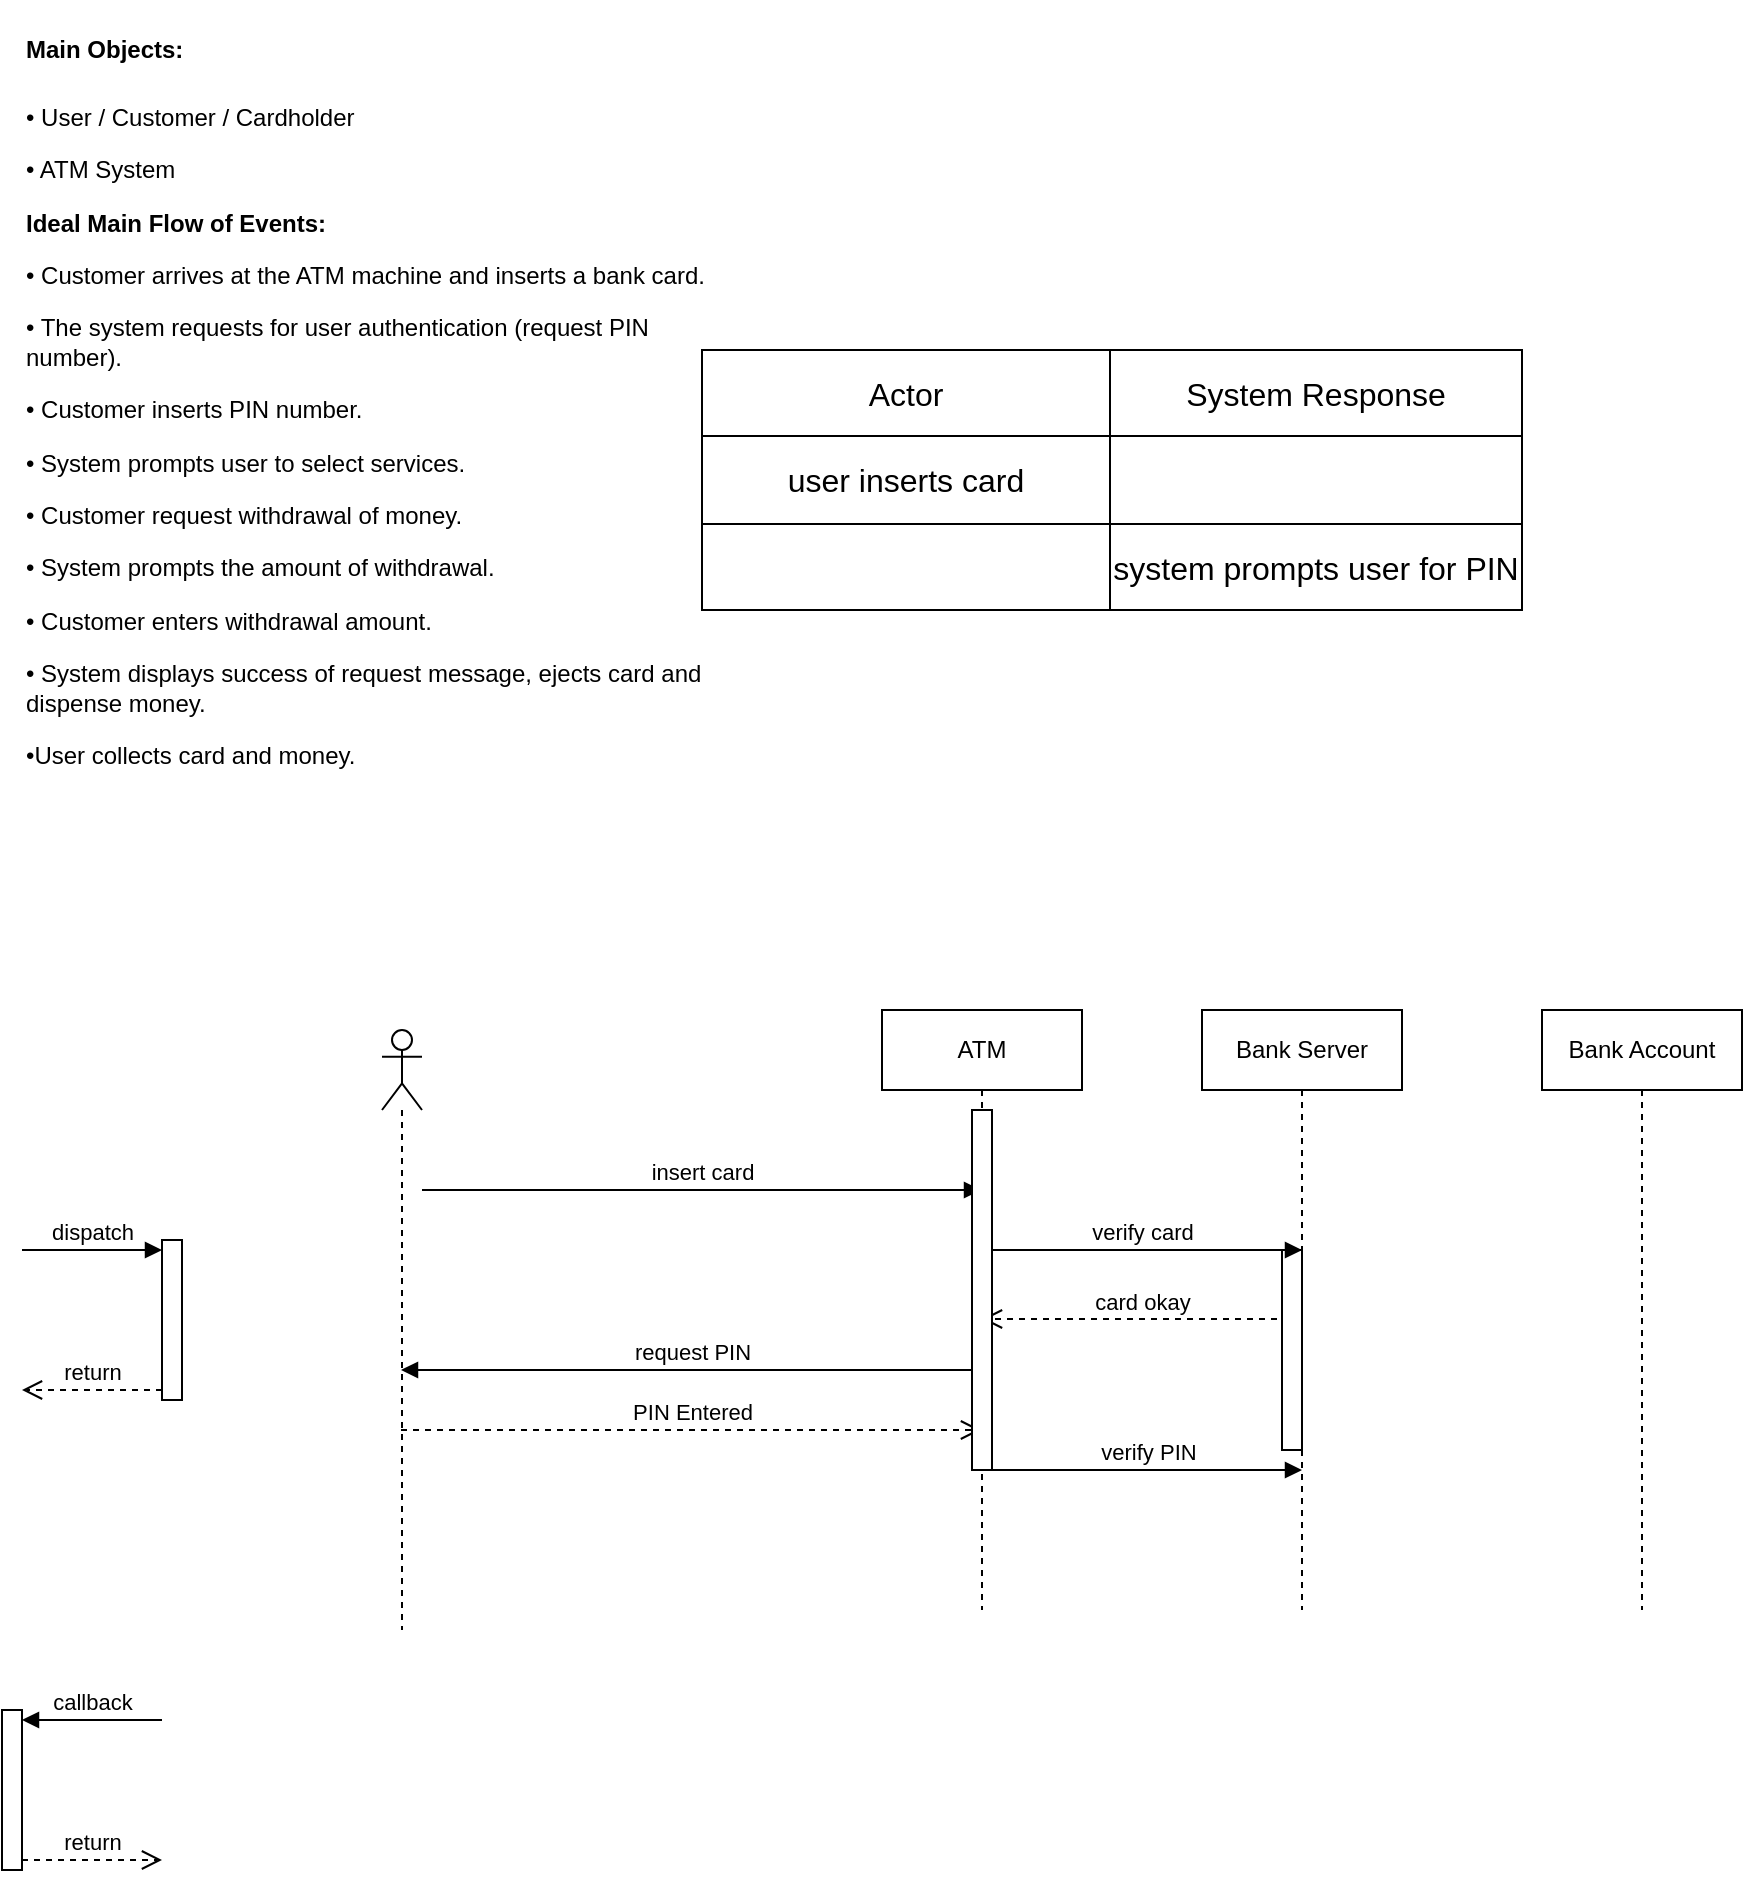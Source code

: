 <mxfile version="25.0.3">
  <diagram name="Page-1" id="2FgXMHYgAzfw4vXK2u5j">
    <mxGraphModel dx="1434" dy="688" grid="1" gridSize="10" guides="1" tooltips="1" connect="1" arrows="1" fold="1" page="1" pageScale="1" pageWidth="850" pageHeight="1100" math="0" shadow="0">
      <root>
        <mxCell id="0" />
        <mxCell id="1" parent="0" />
        <mxCell id="llo0r_avCpRBpbE9xumy-1" value="&lt;h1 style=&quot;margin-top: 0px;&quot;&gt;&lt;span style=&quot;background-color: initial; font-size: 12px;&quot;&gt;Main Objects:&lt;/span&gt;&lt;br&gt;&lt;/h1&gt;&lt;div&gt;&lt;p&gt;• User / Customer / Cardholder&lt;/p&gt;&lt;p&gt;• ATM System&lt;/p&gt;&lt;p&gt;&lt;b&gt;Ideal Main Flow of Events:&lt;/b&gt;&lt;/p&gt;&lt;p&gt;• Customer arrives at the ATM machine and inserts a bank card.&lt;/p&gt;&lt;p&gt;• The system requests for user authentication (request PIN number).&lt;/p&gt;&lt;p&gt;• Customer inserts PIN number.&lt;/p&gt;&lt;p&gt;• System prompts user to select services.&lt;/p&gt;&lt;p&gt;• Customer request withdrawal of money.&lt;/p&gt;&lt;p&gt;• System prompts the amount of withdrawal.&lt;/p&gt;&lt;p&gt;• Customer enters withdrawal amount.&lt;/p&gt;&lt;p&gt;• System displays success of request message, ejects card and dispense money.&lt;/p&gt;&lt;p&gt;•User collects card and money.&lt;/p&gt;&lt;/div&gt;" style="text;html=1;whiteSpace=wrap;overflow=hidden;rounded=0;" vertex="1" parent="1">
          <mxGeometry x="30" y="295" width="350" height="510" as="geometry" />
        </mxCell>
        <mxCell id="llo0r_avCpRBpbE9xumy-2" value="" style="shape=table;startSize=0;container=1;collapsible=0;childLayout=tableLayout;fontSize=16;" vertex="1" parent="1">
          <mxGeometry x="370" y="470" width="410" height="130" as="geometry" />
        </mxCell>
        <mxCell id="llo0r_avCpRBpbE9xumy-3" value="" style="shape=tableRow;horizontal=0;startSize=0;swimlaneHead=0;swimlaneBody=0;strokeColor=inherit;top=0;left=0;bottom=0;right=0;collapsible=0;dropTarget=0;fillColor=none;points=[[0,0.5],[1,0.5]];portConstraint=eastwest;fontSize=16;" vertex="1" parent="llo0r_avCpRBpbE9xumy-2">
          <mxGeometry width="410" height="43" as="geometry" />
        </mxCell>
        <mxCell id="llo0r_avCpRBpbE9xumy-4" value="Actor" style="shape=partialRectangle;html=1;whiteSpace=wrap;connectable=0;strokeColor=inherit;overflow=hidden;fillColor=none;top=0;left=0;bottom=0;right=0;pointerEvents=1;fontSize=16;" vertex="1" parent="llo0r_avCpRBpbE9xumy-3">
          <mxGeometry width="204" height="43" as="geometry">
            <mxRectangle width="204" height="43" as="alternateBounds" />
          </mxGeometry>
        </mxCell>
        <mxCell id="llo0r_avCpRBpbE9xumy-5" value="System Response" style="shape=partialRectangle;html=1;whiteSpace=wrap;connectable=0;strokeColor=inherit;overflow=hidden;fillColor=none;top=0;left=0;bottom=0;right=0;pointerEvents=1;fontSize=16;" vertex="1" parent="llo0r_avCpRBpbE9xumy-3">
          <mxGeometry x="204" width="206" height="43" as="geometry">
            <mxRectangle width="206" height="43" as="alternateBounds" />
          </mxGeometry>
        </mxCell>
        <mxCell id="llo0r_avCpRBpbE9xumy-7" value="" style="shape=tableRow;horizontal=0;startSize=0;swimlaneHead=0;swimlaneBody=0;strokeColor=inherit;top=0;left=0;bottom=0;right=0;collapsible=0;dropTarget=0;fillColor=none;points=[[0,0.5],[1,0.5]];portConstraint=eastwest;fontSize=16;" vertex="1" parent="llo0r_avCpRBpbE9xumy-2">
          <mxGeometry y="43" width="410" height="44" as="geometry" />
        </mxCell>
        <mxCell id="llo0r_avCpRBpbE9xumy-8" value="user inserts card" style="shape=partialRectangle;html=1;whiteSpace=wrap;connectable=0;strokeColor=inherit;overflow=hidden;fillColor=none;top=0;left=0;bottom=0;right=0;pointerEvents=1;fontSize=16;" vertex="1" parent="llo0r_avCpRBpbE9xumy-7">
          <mxGeometry width="204" height="44" as="geometry">
            <mxRectangle width="204" height="44" as="alternateBounds" />
          </mxGeometry>
        </mxCell>
        <mxCell id="llo0r_avCpRBpbE9xumy-9" value="" style="shape=partialRectangle;html=1;whiteSpace=wrap;connectable=0;strokeColor=inherit;overflow=hidden;fillColor=none;top=0;left=0;bottom=0;right=0;pointerEvents=1;fontSize=16;" vertex="1" parent="llo0r_avCpRBpbE9xumy-7">
          <mxGeometry x="204" width="206" height="44" as="geometry">
            <mxRectangle width="206" height="44" as="alternateBounds" />
          </mxGeometry>
        </mxCell>
        <mxCell id="llo0r_avCpRBpbE9xumy-11" value="" style="shape=tableRow;horizontal=0;startSize=0;swimlaneHead=0;swimlaneBody=0;strokeColor=inherit;top=0;left=0;bottom=0;right=0;collapsible=0;dropTarget=0;fillColor=none;points=[[0,0.5],[1,0.5]];portConstraint=eastwest;fontSize=16;" vertex="1" parent="llo0r_avCpRBpbE9xumy-2">
          <mxGeometry y="87" width="410" height="43" as="geometry" />
        </mxCell>
        <mxCell id="llo0r_avCpRBpbE9xumy-12" value="" style="shape=partialRectangle;html=1;whiteSpace=wrap;connectable=0;strokeColor=inherit;overflow=hidden;fillColor=none;top=0;left=0;bottom=0;right=0;pointerEvents=1;fontSize=16;" vertex="1" parent="llo0r_avCpRBpbE9xumy-11">
          <mxGeometry width="204" height="43" as="geometry">
            <mxRectangle width="204" height="43" as="alternateBounds" />
          </mxGeometry>
        </mxCell>
        <mxCell id="llo0r_avCpRBpbE9xumy-13" value="system prompts user for PIN" style="shape=partialRectangle;html=1;whiteSpace=wrap;connectable=0;strokeColor=inherit;overflow=hidden;fillColor=none;top=0;left=0;bottom=0;right=0;pointerEvents=1;fontSize=16;" vertex="1" parent="llo0r_avCpRBpbE9xumy-11">
          <mxGeometry x="204" width="206" height="43" as="geometry">
            <mxRectangle width="206" height="43" as="alternateBounds" />
          </mxGeometry>
        </mxCell>
        <mxCell id="llo0r_avCpRBpbE9xumy-15" value="" style="shape=umlLifeline;perimeter=lifelinePerimeter;whiteSpace=wrap;html=1;container=1;dropTarget=0;collapsible=0;recursiveResize=0;outlineConnect=0;portConstraint=eastwest;newEdgeStyle={&quot;curved&quot;:0,&quot;rounded&quot;:0};participant=umlActor;" vertex="1" parent="1">
          <mxGeometry x="210" y="810" width="20" height="300" as="geometry" />
        </mxCell>
        <mxCell id="llo0r_avCpRBpbE9xumy-16" value="ATM" style="shape=umlLifeline;perimeter=lifelinePerimeter;whiteSpace=wrap;html=1;container=1;dropTarget=0;collapsible=0;recursiveResize=0;outlineConnect=0;portConstraint=eastwest;newEdgeStyle={&quot;curved&quot;:0,&quot;rounded&quot;:0};" vertex="1" parent="1">
          <mxGeometry x="460" y="800" width="100" height="300" as="geometry" />
        </mxCell>
        <mxCell id="llo0r_avCpRBpbE9xumy-17" value="" style="html=1;points=[[0,0,0,0,5],[0,1,0,0,-5],[1,0,0,0,5],[1,1,0,0,-5]];perimeter=orthogonalPerimeter;outlineConnect=0;targetShapes=umlLifeline;portConstraint=eastwest;newEdgeStyle={&quot;curved&quot;:0,&quot;rounded&quot;:0};" vertex="1" parent="1">
          <mxGeometry x="100" y="915" width="10" height="80" as="geometry" />
        </mxCell>
        <mxCell id="llo0r_avCpRBpbE9xumy-18" value="dispatch" style="html=1;verticalAlign=bottom;endArrow=block;curved=0;rounded=0;entryX=0;entryY=0;entryDx=0;entryDy=5;" edge="1" target="llo0r_avCpRBpbE9xumy-17" parent="1">
          <mxGeometry relative="1" as="geometry">
            <mxPoint x="30" y="920" as="sourcePoint" />
          </mxGeometry>
        </mxCell>
        <mxCell id="llo0r_avCpRBpbE9xumy-19" value="return" style="html=1;verticalAlign=bottom;endArrow=open;dashed=1;endSize=8;curved=0;rounded=0;exitX=0;exitY=1;exitDx=0;exitDy=-5;" edge="1" source="llo0r_avCpRBpbE9xumy-17" parent="1">
          <mxGeometry relative="1" as="geometry">
            <mxPoint x="30" y="990" as="targetPoint" />
          </mxGeometry>
        </mxCell>
        <mxCell id="llo0r_avCpRBpbE9xumy-21" value="card okay" style="html=1;verticalAlign=bottom;endArrow=open;dashed=1;endSize=8;curved=0;rounded=0;" edge="1" parent="1" source="llo0r_avCpRBpbE9xumy-29">
          <mxGeometry relative="1" as="geometry">
            <mxPoint x="590" y="954.5" as="sourcePoint" />
            <mxPoint x="510" y="954.5" as="targetPoint" />
          </mxGeometry>
        </mxCell>
        <mxCell id="llo0r_avCpRBpbE9xumy-22" value="insert card" style="html=1;verticalAlign=bottom;endArrow=block;curved=0;rounded=0;" edge="1" parent="1" target="llo0r_avCpRBpbE9xumy-16">
          <mxGeometry width="80" relative="1" as="geometry">
            <mxPoint x="230" y="890" as="sourcePoint" />
            <mxPoint x="310" y="890" as="targetPoint" />
          </mxGeometry>
        </mxCell>
        <mxCell id="llo0r_avCpRBpbE9xumy-26" value="" style="html=1;points=[[0,0,0,0,5],[0,1,0,0,-5],[1,0,0,0,5],[1,1,0,0,-5]];perimeter=orthogonalPerimeter;outlineConnect=0;targetShapes=umlLifeline;portConstraint=eastwest;newEdgeStyle={&quot;curved&quot;:0,&quot;rounded&quot;:0};" vertex="1" parent="1">
          <mxGeometry x="20" y="1150" width="10" height="80" as="geometry" />
        </mxCell>
        <mxCell id="llo0r_avCpRBpbE9xumy-27" value="callback" style="html=1;verticalAlign=bottom;endArrow=block;curved=0;rounded=0;entryX=1;entryY=0;entryDx=0;entryDy=5;" edge="1" target="llo0r_avCpRBpbE9xumy-26" parent="1">
          <mxGeometry relative="1" as="geometry">
            <mxPoint x="100" y="1155" as="sourcePoint" />
          </mxGeometry>
        </mxCell>
        <mxCell id="llo0r_avCpRBpbE9xumy-28" value="return" style="html=1;verticalAlign=bottom;endArrow=open;dashed=1;endSize=8;curved=0;rounded=0;exitX=1;exitY=1;exitDx=0;exitDy=-5;" edge="1" source="llo0r_avCpRBpbE9xumy-26" parent="1">
          <mxGeometry relative="1" as="geometry">
            <mxPoint x="100" y="1225" as="targetPoint" />
          </mxGeometry>
        </mxCell>
        <mxCell id="llo0r_avCpRBpbE9xumy-29" value="Bank Server" style="shape=umlLifeline;perimeter=lifelinePerimeter;whiteSpace=wrap;html=1;container=1;dropTarget=0;collapsible=0;recursiveResize=0;outlineConnect=0;portConstraint=eastwest;newEdgeStyle={&quot;curved&quot;:0,&quot;rounded&quot;:0};" vertex="1" parent="1">
          <mxGeometry x="620" y="800" width="100" height="300" as="geometry" />
        </mxCell>
        <mxCell id="llo0r_avCpRBpbE9xumy-37" value="" style="html=1;points=[[0,0,0,0,5],[0,1,0,0,-5],[1,0,0,0,5],[1,1,0,0,-5]];perimeter=orthogonalPerimeter;outlineConnect=0;targetShapes=umlLifeline;portConstraint=eastwest;newEdgeStyle={&quot;curved&quot;:0,&quot;rounded&quot;:0};" vertex="1" parent="llo0r_avCpRBpbE9xumy-29">
          <mxGeometry x="40" y="120" width="10" height="100" as="geometry" />
        </mxCell>
        <mxCell id="llo0r_avCpRBpbE9xumy-30" value="Bank Account" style="shape=umlLifeline;perimeter=lifelinePerimeter;whiteSpace=wrap;html=1;container=1;dropTarget=0;collapsible=0;recursiveResize=0;outlineConnect=0;portConstraint=eastwest;newEdgeStyle={&quot;curved&quot;:0,&quot;rounded&quot;:0};" vertex="1" parent="1">
          <mxGeometry x="790" y="800" width="100" height="300" as="geometry" />
        </mxCell>
        <mxCell id="llo0r_avCpRBpbE9xumy-32" value="verify card" style="html=1;verticalAlign=bottom;endArrow=block;curved=0;rounded=0;" edge="1" parent="1">
          <mxGeometry width="80" relative="1" as="geometry">
            <mxPoint x="510" y="920" as="sourcePoint" />
            <mxPoint x="670" y="920" as="targetPoint" />
          </mxGeometry>
        </mxCell>
        <mxCell id="llo0r_avCpRBpbE9xumy-33" value="request PIN" style="html=1;verticalAlign=bottom;endArrow=block;curved=0;rounded=0;" edge="1" parent="1">
          <mxGeometry width="80" relative="1" as="geometry">
            <mxPoint x="509.5" y="980" as="sourcePoint" />
            <mxPoint x="219.5" y="980" as="targetPoint" />
          </mxGeometry>
        </mxCell>
        <mxCell id="llo0r_avCpRBpbE9xumy-34" value="PIN Entered" style="html=1;verticalAlign=bottom;endArrow=open;dashed=1;endSize=8;curved=0;rounded=0;" edge="1" parent="1">
          <mxGeometry relative="1" as="geometry">
            <mxPoint x="219.5" y="1010" as="sourcePoint" />
            <mxPoint x="509.5" y="1010" as="targetPoint" />
          </mxGeometry>
        </mxCell>
        <mxCell id="llo0r_avCpRBpbE9xumy-35" value="verify PIN" style="html=1;verticalAlign=bottom;endArrow=block;curved=0;rounded=0;" edge="1" parent="1" source="llo0r_avCpRBpbE9xumy-20">
          <mxGeometry width="80" relative="1" as="geometry">
            <mxPoint x="510" y="1030" as="sourcePoint" />
            <mxPoint x="670" y="1030" as="targetPoint" />
          </mxGeometry>
        </mxCell>
        <mxCell id="llo0r_avCpRBpbE9xumy-36" value="" style="html=1;verticalAlign=bottom;endArrow=block;curved=0;rounded=0;" edge="1" parent="1" target="llo0r_avCpRBpbE9xumy-20">
          <mxGeometry width="80" relative="1" as="geometry">
            <mxPoint x="510" y="1030" as="sourcePoint" />
            <mxPoint x="670" y="1030" as="targetPoint" />
          </mxGeometry>
        </mxCell>
        <mxCell id="llo0r_avCpRBpbE9xumy-20" value="" style="html=1;points=[[0,0,0,0,5],[0,1,0,0,-5],[1,0,0,0,5],[1,1,0,0,-5]];perimeter=orthogonalPerimeter;outlineConnect=0;targetShapes=umlLifeline;portConstraint=eastwest;newEdgeStyle={&quot;curved&quot;:0,&quot;rounded&quot;:0};" vertex="1" parent="1">
          <mxGeometry x="505" y="850" width="10" height="180" as="geometry" />
        </mxCell>
      </root>
    </mxGraphModel>
  </diagram>
</mxfile>
